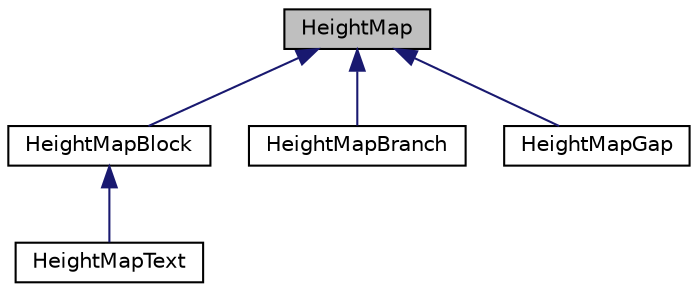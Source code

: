 digraph "HeightMap"
{
 // LATEX_PDF_SIZE
  edge [fontname="Helvetica",fontsize="10",labelfontname="Helvetica",labelfontsize="10"];
  node [fontname="Helvetica",fontsize="10",shape=record];
  Node1 [label="HeightMap",height=0.2,width=0.4,color="black", fillcolor="grey75", style="filled", fontcolor="black",tooltip=" "];
  Node1 -> Node2 [dir="back",color="midnightblue",fontsize="10",style="solid",fontname="Helvetica"];
  Node2 [label="HeightMapBlock",height=0.2,width=0.4,color="black", fillcolor="white", style="filled",URL="$classHeightMapBlock.html",tooltip=" "];
  Node2 -> Node3 [dir="back",color="midnightblue",fontsize="10",style="solid",fontname="Helvetica"];
  Node3 [label="HeightMapText",height=0.2,width=0.4,color="black", fillcolor="white", style="filled",URL="$classHeightMapText.html",tooltip=" "];
  Node1 -> Node4 [dir="back",color="midnightblue",fontsize="10",style="solid",fontname="Helvetica"];
  Node4 [label="HeightMapBranch",height=0.2,width=0.4,color="black", fillcolor="white", style="filled",URL="$classHeightMapBranch.html",tooltip=" "];
  Node1 -> Node5 [dir="back",color="midnightblue",fontsize="10",style="solid",fontname="Helvetica"];
  Node5 [label="HeightMapGap",height=0.2,width=0.4,color="black", fillcolor="white", style="filled",URL="$classHeightMapGap.html",tooltip=" "];
}
